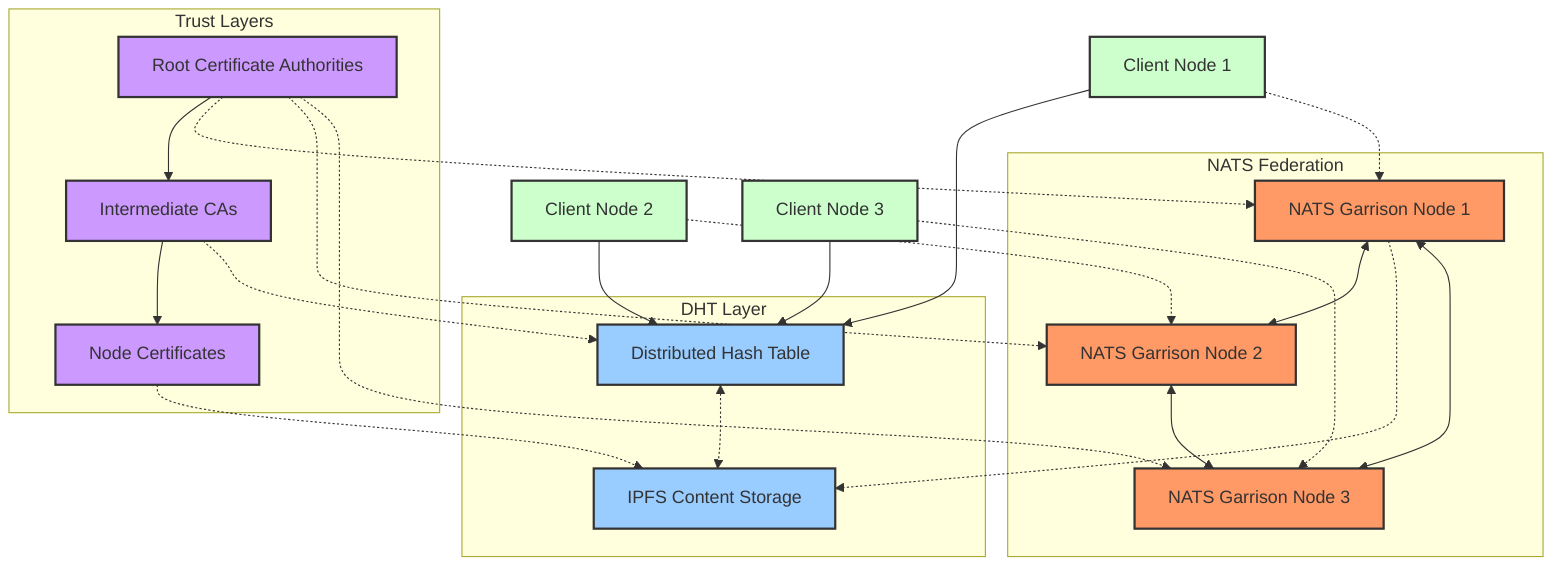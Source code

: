 flowchart TB
    subgraph "DHT Layer"
        DHT[Distributed Hash Table]
        IPFS[IPFS Content Storage]
    end

    subgraph "NATS Federation"
        NATS1[NATS Garrison Node 1]
        NATS2[NATS Garrison Node 2]
        NATS3[NATS Garrison Node 3]
        NATS1 <--> NATS2
        NATS2 <--> NATS3
        NATS3 <--> NATS1
    end

    subgraph "Trust Layers"
        RootCA[Root Certificate Authorities]
        IntermediateCA[Intermediate CAs]
        NodeCerts[Node Certificates]
    end

    Client1[Client Node 1]
    Client2[Client Node 2]
    Client3[Client Node 3]

    RootCA --> IntermediateCA
    IntermediateCA --> NodeCerts
    
    RootCA -.-> NATS1
    RootCA -.-> NATS2
    RootCA -.-> NATS3
    
    IntermediateCA -.-> DHT
    NodeCerts -.-> IPFS
    
    Client1 --> DHT
    Client2 --> DHT
    Client3 --> DHT
    
    Client1 -.-> NATS1
    Client2 -.-> NATS2
    Client3 -.-> NATS3
    
    NATS1 -.-> IPFS
    DHT <-.-> IPFS
    
    classDef federation fill:#f96,stroke:#333,stroke-width:2px;
    classDef dht fill:#9cf,stroke:#333,stroke-width:2px;
    classDef trust fill:#c9f,stroke:#333,stroke-width:2px;
    classDef client fill:#cfc,stroke:#333,stroke-width:2px;
    
    class NATS1,NATS2,NATS3 federation;
    class DHT,IPFS dht;
    class RootCA,IntermediateCA,NodeCerts trust;
    class Client1,Client2,Client3 client;
